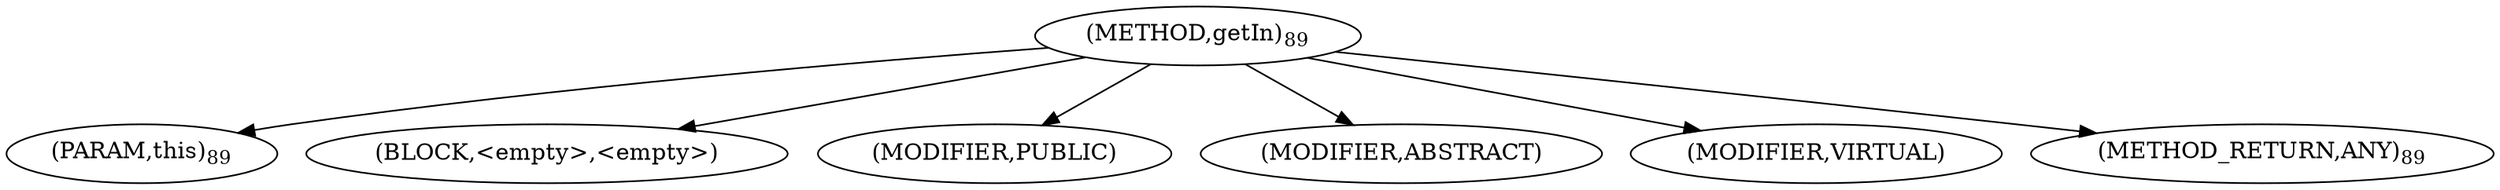 digraph "getIn" {  
"74" [label = <(METHOD,getIn)<SUB>89</SUB>> ]
"75" [label = <(PARAM,this)<SUB>89</SUB>> ]
"76" [label = <(BLOCK,&lt;empty&gt;,&lt;empty&gt;)> ]
"77" [label = <(MODIFIER,PUBLIC)> ]
"78" [label = <(MODIFIER,ABSTRACT)> ]
"79" [label = <(MODIFIER,VIRTUAL)> ]
"80" [label = <(METHOD_RETURN,ANY)<SUB>89</SUB>> ]
  "74" -> "75" 
  "74" -> "76" 
  "74" -> "77" 
  "74" -> "78" 
  "74" -> "79" 
  "74" -> "80" 
}
